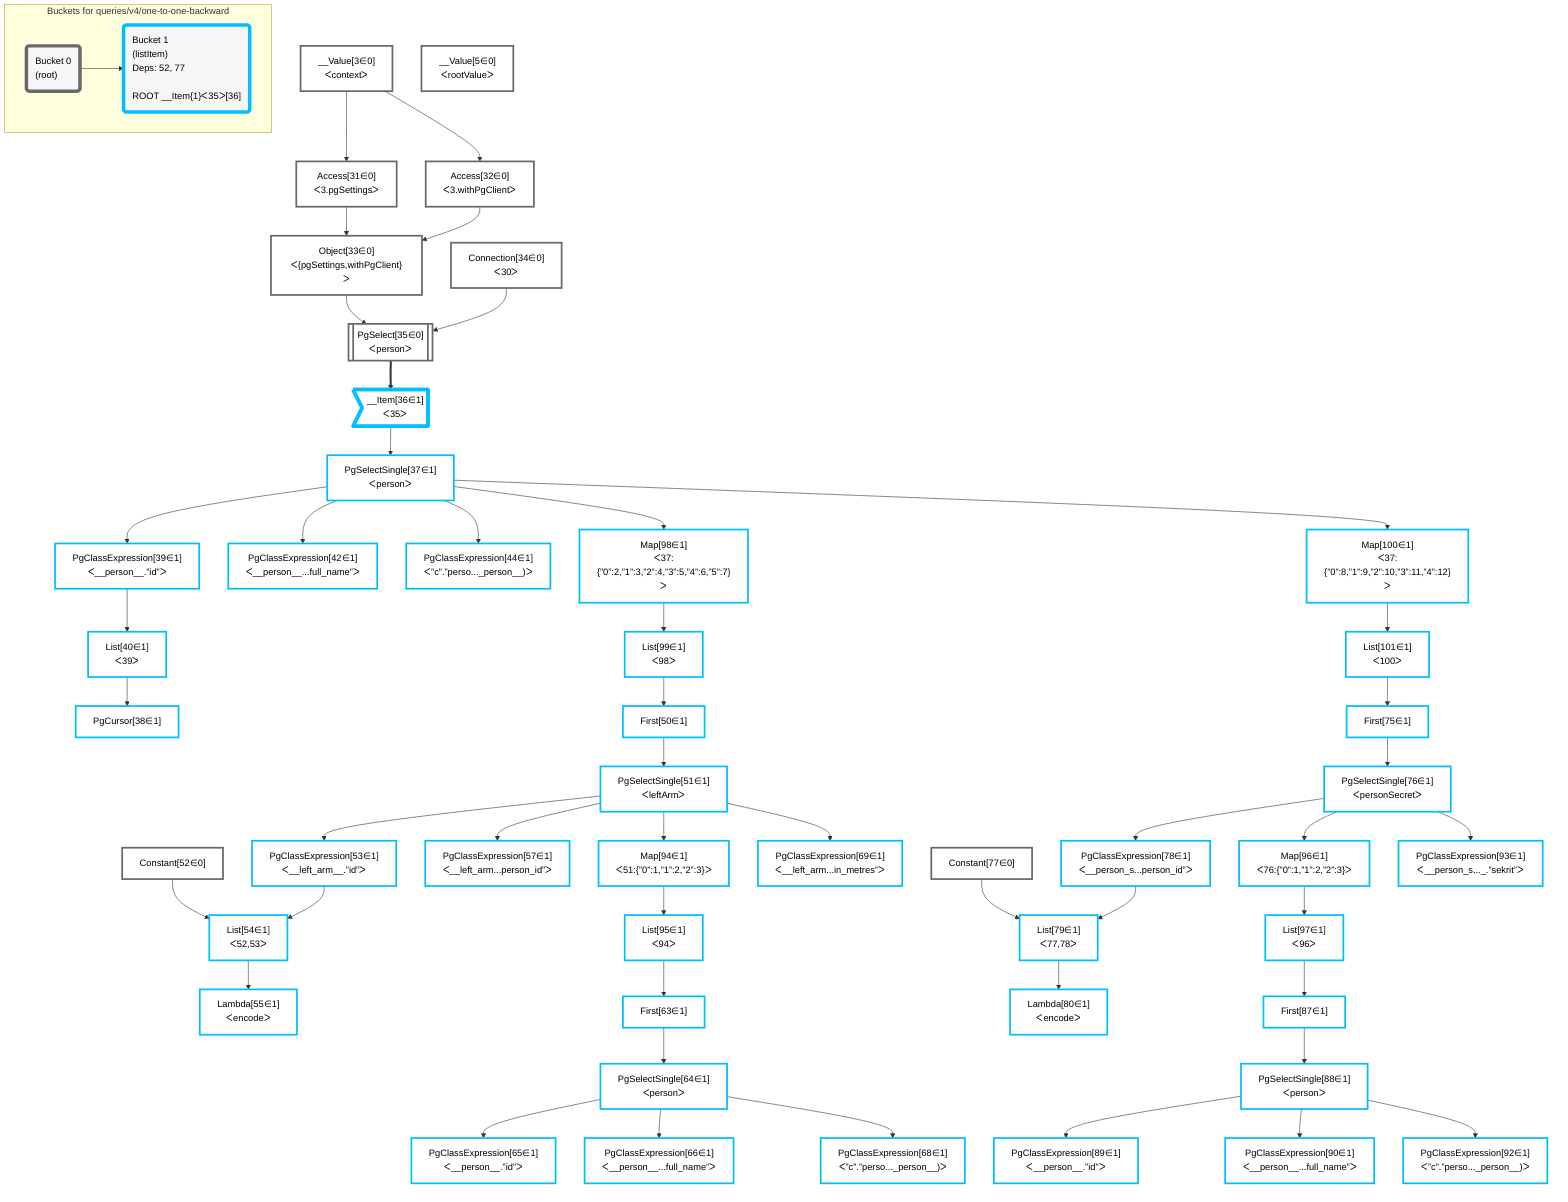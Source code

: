 graph TD
    classDef path fill:#eee,stroke:#000,color:#000
    classDef plan fill:#fff,stroke-width:3px,color:#000
    classDef itemplan fill:#fff,stroke-width:6px,color:#000
    classDef sideeffectplan fill:#f00,stroke-width:6px,color:#000
    classDef bucket fill:#f6f6f6,color:#000,stroke-width:6px,text-align:left


    %% define steps
    __Value3["__Value[3∈0]<br />ᐸcontextᐳ"]:::plan
    __Value5["__Value[5∈0]<br />ᐸrootValueᐳ"]:::plan
    Access31["Access[31∈0]<br />ᐸ3.pgSettingsᐳ"]:::plan
    Access32["Access[32∈0]<br />ᐸ3.withPgClientᐳ"]:::plan
    Object33["Object[33∈0]<br />ᐸ{pgSettings,withPgClient}ᐳ"]:::plan
    Connection34["Connection[34∈0]<br />ᐸ30ᐳ"]:::plan
    PgSelect35[["PgSelect[35∈0]<br />ᐸpersonᐳ"]]:::plan
    __Item36>"__Item[36∈1]<br />ᐸ35ᐳ"]:::itemplan
    PgSelectSingle37["PgSelectSingle[37∈1]<br />ᐸpersonᐳ"]:::plan
    PgClassExpression39["PgClassExpression[39∈1]<br />ᐸ__person__.”id”ᐳ"]:::plan
    List40["List[40∈1]<br />ᐸ39ᐳ"]:::plan
    PgCursor38["PgCursor[38∈1]"]:::plan
    PgClassExpression42["PgClassExpression[42∈1]<br />ᐸ__person__...full_name”ᐳ"]:::plan
    PgClassExpression44["PgClassExpression[44∈1]<br />ᐸ”c”.”perso..._person__)ᐳ"]:::plan
    Map98["Map[98∈1]<br />ᐸ37:{”0”:2,”1”:3,”2”:4,”3”:5,”4”:6,”5”:7}ᐳ"]:::plan
    List99["List[99∈1]<br />ᐸ98ᐳ"]:::plan
    First50["First[50∈1]"]:::plan
    PgSelectSingle51["PgSelectSingle[51∈1]<br />ᐸleftArmᐳ"]:::plan
    Constant52["Constant[52∈0]"]:::plan
    PgClassExpression53["PgClassExpression[53∈1]<br />ᐸ__left_arm__.”id”ᐳ"]:::plan
    List54["List[54∈1]<br />ᐸ52,53ᐳ"]:::plan
    Lambda55["Lambda[55∈1]<br />ᐸencodeᐳ"]:::plan
    PgClassExpression57["PgClassExpression[57∈1]<br />ᐸ__left_arm...person_id”ᐳ"]:::plan
    Map94["Map[94∈1]<br />ᐸ51:{”0”:1,”1”:2,”2”:3}ᐳ"]:::plan
    List95["List[95∈1]<br />ᐸ94ᐳ"]:::plan
    First63["First[63∈1]"]:::plan
    PgSelectSingle64["PgSelectSingle[64∈1]<br />ᐸpersonᐳ"]:::plan
    PgClassExpression65["PgClassExpression[65∈1]<br />ᐸ__person__.”id”ᐳ"]:::plan
    PgClassExpression66["PgClassExpression[66∈1]<br />ᐸ__person__...full_name”ᐳ"]:::plan
    PgClassExpression68["PgClassExpression[68∈1]<br />ᐸ”c”.”perso..._person__)ᐳ"]:::plan
    PgClassExpression69["PgClassExpression[69∈1]<br />ᐸ__left_arm...in_metres”ᐳ"]:::plan
    Map100["Map[100∈1]<br />ᐸ37:{”0”:8,”1”:9,”2”:10,”3”:11,”4”:12}ᐳ"]:::plan
    List101["List[101∈1]<br />ᐸ100ᐳ"]:::plan
    First75["First[75∈1]"]:::plan
    PgSelectSingle76["PgSelectSingle[76∈1]<br />ᐸpersonSecretᐳ"]:::plan
    Constant77["Constant[77∈0]"]:::plan
    PgClassExpression78["PgClassExpression[78∈1]<br />ᐸ__person_s...person_id”ᐳ"]:::plan
    List79["List[79∈1]<br />ᐸ77,78ᐳ"]:::plan
    Lambda80["Lambda[80∈1]<br />ᐸencodeᐳ"]:::plan
    Map96["Map[96∈1]<br />ᐸ76:{”0”:1,”1”:2,”2”:3}ᐳ"]:::plan
    List97["List[97∈1]<br />ᐸ96ᐳ"]:::plan
    First87["First[87∈1]"]:::plan
    PgSelectSingle88["PgSelectSingle[88∈1]<br />ᐸpersonᐳ"]:::plan
    PgClassExpression89["PgClassExpression[89∈1]<br />ᐸ__person__.”id”ᐳ"]:::plan
    PgClassExpression90["PgClassExpression[90∈1]<br />ᐸ__person__...full_name”ᐳ"]:::plan
    PgClassExpression92["PgClassExpression[92∈1]<br />ᐸ”c”.”perso..._person__)ᐳ"]:::plan
    PgClassExpression93["PgClassExpression[93∈1]<br />ᐸ__person_s..._.”sekrit”ᐳ"]:::plan

    %% plan dependencies
    __Value3 --> Access31
    __Value3 --> Access32
    Access31 & Access32 --> Object33
    Object33 & Connection34 --> PgSelect35
    PgSelect35 ==> __Item36
    __Item36 --> PgSelectSingle37
    PgSelectSingle37 --> PgClassExpression39
    PgClassExpression39 --> List40
    List40 --> PgCursor38
    PgSelectSingle37 --> PgClassExpression42
    PgSelectSingle37 --> PgClassExpression44
    PgSelectSingle37 --> Map98
    Map98 --> List99
    List99 --> First50
    First50 --> PgSelectSingle51
    PgSelectSingle51 --> PgClassExpression53
    Constant52 & PgClassExpression53 --> List54
    List54 --> Lambda55
    PgSelectSingle51 --> PgClassExpression57
    PgSelectSingle51 --> Map94
    Map94 --> List95
    List95 --> First63
    First63 --> PgSelectSingle64
    PgSelectSingle64 --> PgClassExpression65
    PgSelectSingle64 --> PgClassExpression66
    PgSelectSingle64 --> PgClassExpression68
    PgSelectSingle51 --> PgClassExpression69
    PgSelectSingle37 --> Map100
    Map100 --> List101
    List101 --> First75
    First75 --> PgSelectSingle76
    PgSelectSingle76 --> PgClassExpression78
    Constant77 & PgClassExpression78 --> List79
    List79 --> Lambda80
    PgSelectSingle76 --> Map96
    Map96 --> List97
    List97 --> First87
    First87 --> PgSelectSingle88
    PgSelectSingle88 --> PgClassExpression89
    PgSelectSingle88 --> PgClassExpression90
    PgSelectSingle88 --> PgClassExpression92
    PgSelectSingle76 --> PgClassExpression93

    subgraph "Buckets for queries/v4/one-to-one-backward"
    Bucket0("Bucket 0<br />(root)"):::bucket
    classDef bucket0 stroke:#696969
    class Bucket0,__Value3,__Value5,Access31,Access32,Object33,Connection34,PgSelect35,Constant52,Constant77 bucket0
    Bucket1("Bucket 1<br />(listItem)<br />Deps: 52, 77<br /><br />ROOT __Item{1}ᐸ35ᐳ[36]"):::bucket
    classDef bucket1 stroke:#00bfff
    class Bucket1,__Item36,PgSelectSingle37,PgCursor38,PgClassExpression39,List40,PgClassExpression42,PgClassExpression44,First50,PgSelectSingle51,PgClassExpression53,List54,Lambda55,PgClassExpression57,First63,PgSelectSingle64,PgClassExpression65,PgClassExpression66,PgClassExpression68,PgClassExpression69,First75,PgSelectSingle76,PgClassExpression78,List79,Lambda80,First87,PgSelectSingle88,PgClassExpression89,PgClassExpression90,PgClassExpression92,PgClassExpression93,Map94,List95,Map96,List97,Map98,List99,Map100,List101 bucket1
    Bucket0 --> Bucket1
    end